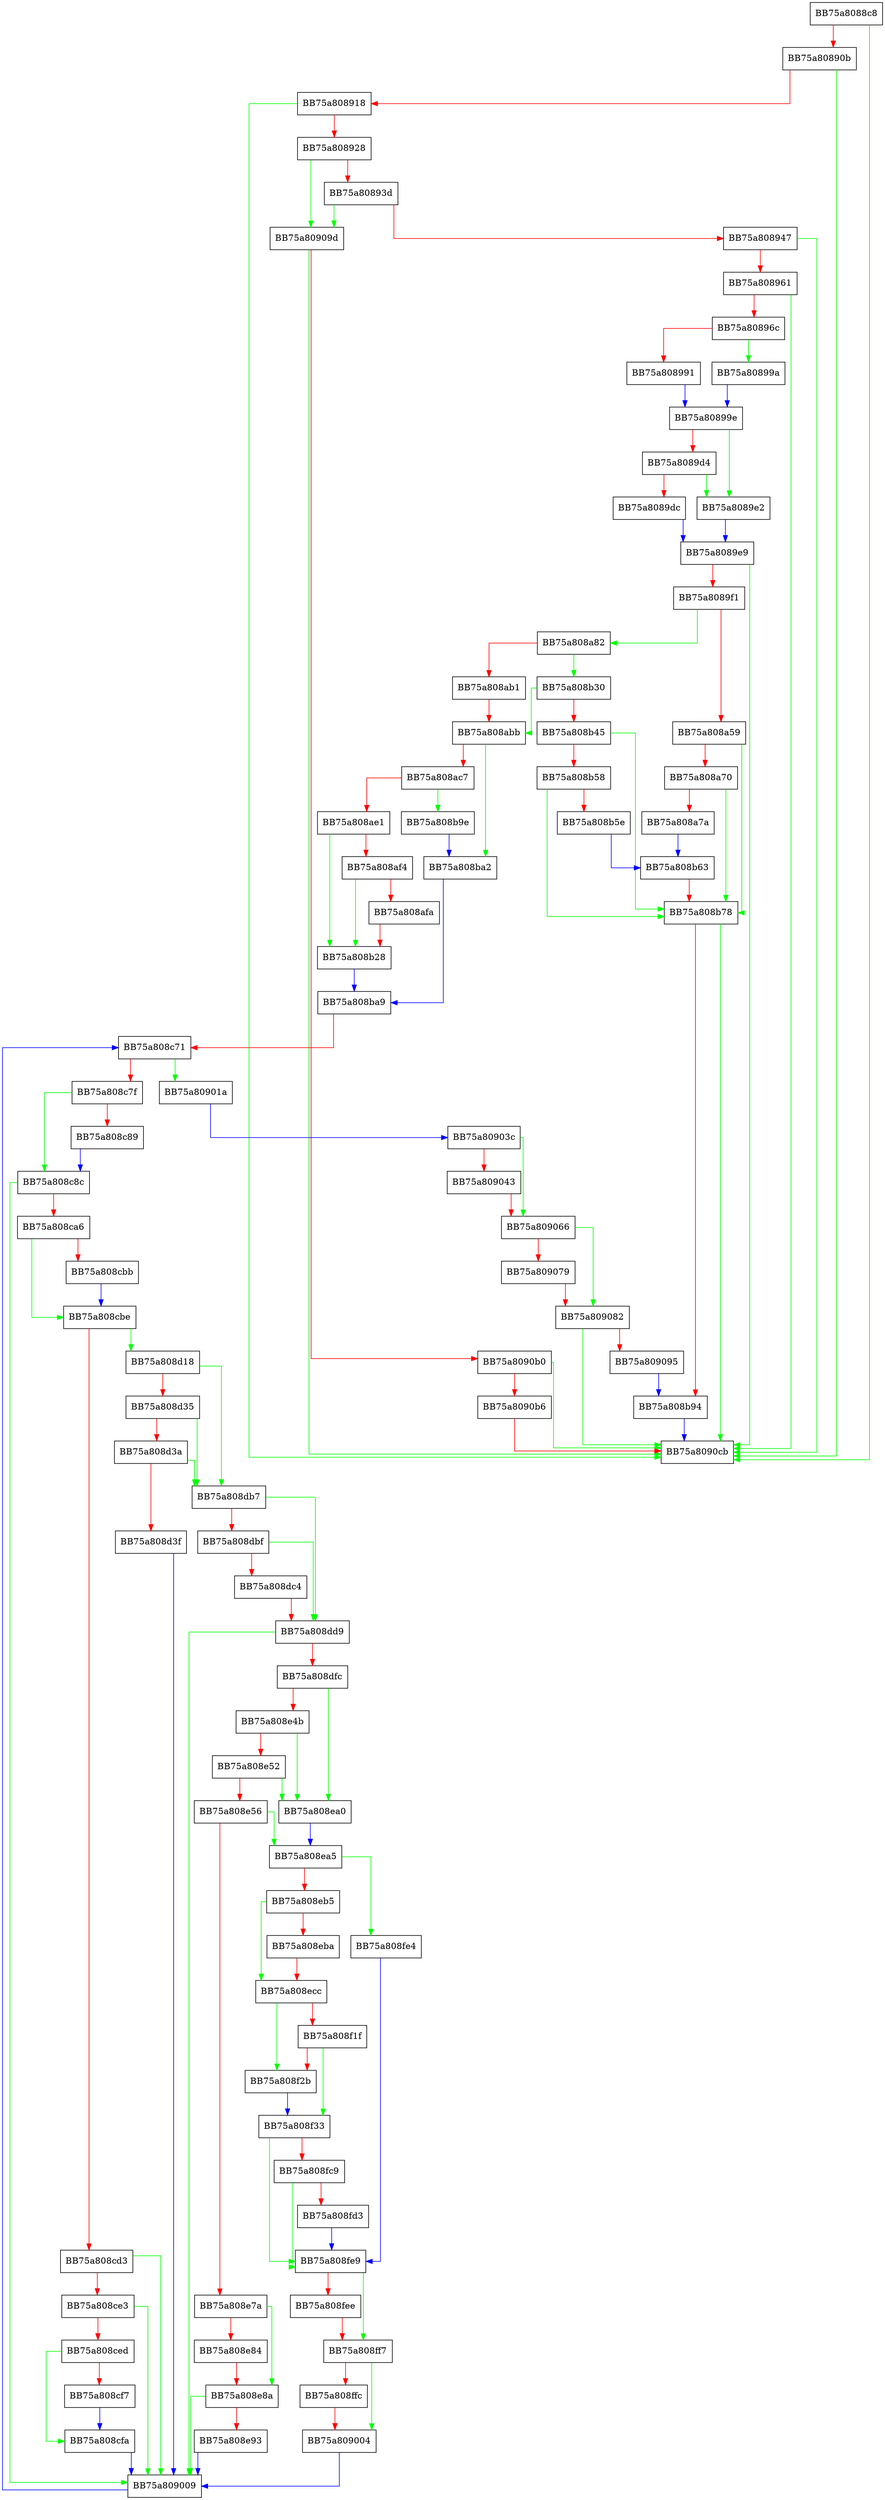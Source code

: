 digraph HipsPostOpenFileProcess {
  node [shape="box"];
  graph [splines=ortho];
  BB75a8088c8 -> BB75a8090cb [color="green"];
  BB75a8088c8 -> BB75a80890b [color="red"];
  BB75a80890b -> BB75a8090cb [color="green"];
  BB75a80890b -> BB75a808918 [color="red"];
  BB75a808918 -> BB75a8090cb [color="green"];
  BB75a808918 -> BB75a808928 [color="red"];
  BB75a808928 -> BB75a80909d [color="green"];
  BB75a808928 -> BB75a80893d [color="red"];
  BB75a80893d -> BB75a80909d [color="green"];
  BB75a80893d -> BB75a808947 [color="red"];
  BB75a808947 -> BB75a8090cb [color="green"];
  BB75a808947 -> BB75a808961 [color="red"];
  BB75a808961 -> BB75a8090cb [color="green"];
  BB75a808961 -> BB75a80896c [color="red"];
  BB75a80896c -> BB75a80899a [color="green"];
  BB75a80896c -> BB75a808991 [color="red"];
  BB75a808991 -> BB75a80899e [color="blue"];
  BB75a80899a -> BB75a80899e [color="blue"];
  BB75a80899e -> BB75a8089e2 [color="green"];
  BB75a80899e -> BB75a8089d4 [color="red"];
  BB75a8089d4 -> BB75a8089e2 [color="green"];
  BB75a8089d4 -> BB75a8089dc [color="red"];
  BB75a8089dc -> BB75a8089e9 [color="blue"];
  BB75a8089e2 -> BB75a8089e9 [color="blue"];
  BB75a8089e9 -> BB75a8090cb [color="green"];
  BB75a8089e9 -> BB75a8089f1 [color="red"];
  BB75a8089f1 -> BB75a808a82 [color="green"];
  BB75a8089f1 -> BB75a808a59 [color="red"];
  BB75a808a59 -> BB75a808b78 [color="green"];
  BB75a808a59 -> BB75a808a70 [color="red"];
  BB75a808a70 -> BB75a808b78 [color="green"];
  BB75a808a70 -> BB75a808a7a [color="red"];
  BB75a808a7a -> BB75a808b63 [color="blue"];
  BB75a808a82 -> BB75a808b30 [color="green"];
  BB75a808a82 -> BB75a808ab1 [color="red"];
  BB75a808ab1 -> BB75a808abb [color="red"];
  BB75a808abb -> BB75a808ba2 [color="green"];
  BB75a808abb -> BB75a808ac7 [color="red"];
  BB75a808ac7 -> BB75a808b9e [color="green"];
  BB75a808ac7 -> BB75a808ae1 [color="red"];
  BB75a808ae1 -> BB75a808b28 [color="green"];
  BB75a808ae1 -> BB75a808af4 [color="red"];
  BB75a808af4 -> BB75a808b28 [color="green"];
  BB75a808af4 -> BB75a808afa [color="red"];
  BB75a808afa -> BB75a808b28 [color="red"];
  BB75a808b28 -> BB75a808ba9 [color="blue"];
  BB75a808b30 -> BB75a808abb [color="green"];
  BB75a808b30 -> BB75a808b45 [color="red"];
  BB75a808b45 -> BB75a808b78 [color="green"];
  BB75a808b45 -> BB75a808b58 [color="red"];
  BB75a808b58 -> BB75a808b78 [color="green"];
  BB75a808b58 -> BB75a808b5e [color="red"];
  BB75a808b5e -> BB75a808b63 [color="blue"];
  BB75a808b63 -> BB75a808b78 [color="red"];
  BB75a808b78 -> BB75a8090cb [color="green"];
  BB75a808b78 -> BB75a808b94 [color="red"];
  BB75a808b94 -> BB75a8090cb [color="blue"];
  BB75a808b9e -> BB75a808ba2 [color="blue"];
  BB75a808ba2 -> BB75a808ba9 [color="blue"];
  BB75a808ba9 -> BB75a808c71 [color="red"];
  BB75a808c71 -> BB75a80901a [color="green"];
  BB75a808c71 -> BB75a808c7f [color="red"];
  BB75a808c7f -> BB75a808c8c [color="green"];
  BB75a808c7f -> BB75a808c89 [color="red"];
  BB75a808c89 -> BB75a808c8c [color="blue"];
  BB75a808c8c -> BB75a809009 [color="green"];
  BB75a808c8c -> BB75a808ca6 [color="red"];
  BB75a808ca6 -> BB75a808cbe [color="green"];
  BB75a808ca6 -> BB75a808cbb [color="red"];
  BB75a808cbb -> BB75a808cbe [color="blue"];
  BB75a808cbe -> BB75a808d18 [color="green"];
  BB75a808cbe -> BB75a808cd3 [color="red"];
  BB75a808cd3 -> BB75a809009 [color="green"];
  BB75a808cd3 -> BB75a808ce3 [color="red"];
  BB75a808ce3 -> BB75a809009 [color="green"];
  BB75a808ce3 -> BB75a808ced [color="red"];
  BB75a808ced -> BB75a808cfa [color="green"];
  BB75a808ced -> BB75a808cf7 [color="red"];
  BB75a808cf7 -> BB75a808cfa [color="blue"];
  BB75a808cfa -> BB75a809009 [color="blue"];
  BB75a808d18 -> BB75a808db7 [color="green"];
  BB75a808d18 -> BB75a808d35 [color="red"];
  BB75a808d35 -> BB75a808db7 [color="green"];
  BB75a808d35 -> BB75a808d3a [color="red"];
  BB75a808d3a -> BB75a808db7 [color="green"];
  BB75a808d3a -> BB75a808d3f [color="red"];
  BB75a808d3f -> BB75a809009 [color="blue"];
  BB75a808db7 -> BB75a808dd9 [color="green"];
  BB75a808db7 -> BB75a808dbf [color="red"];
  BB75a808dbf -> BB75a808dd9 [color="green"];
  BB75a808dbf -> BB75a808dc4 [color="red"];
  BB75a808dc4 -> BB75a808dd9 [color="red"];
  BB75a808dd9 -> BB75a809009 [color="green"];
  BB75a808dd9 -> BB75a808dfc [color="red"];
  BB75a808dfc -> BB75a808ea0 [color="green"];
  BB75a808dfc -> BB75a808e4b [color="red"];
  BB75a808e4b -> BB75a808ea0 [color="green"];
  BB75a808e4b -> BB75a808e52 [color="red"];
  BB75a808e52 -> BB75a808ea0 [color="green"];
  BB75a808e52 -> BB75a808e56 [color="red"];
  BB75a808e56 -> BB75a808ea5 [color="green"];
  BB75a808e56 -> BB75a808e7a [color="red"];
  BB75a808e7a -> BB75a808e8a [color="green"];
  BB75a808e7a -> BB75a808e84 [color="red"];
  BB75a808e84 -> BB75a808e8a [color="red"];
  BB75a808e8a -> BB75a809009 [color="green"];
  BB75a808e8a -> BB75a808e93 [color="red"];
  BB75a808e93 -> BB75a809009 [color="blue"];
  BB75a808ea0 -> BB75a808ea5 [color="blue"];
  BB75a808ea5 -> BB75a808fe4 [color="green"];
  BB75a808ea5 -> BB75a808eb5 [color="red"];
  BB75a808eb5 -> BB75a808ecc [color="green"];
  BB75a808eb5 -> BB75a808eba [color="red"];
  BB75a808eba -> BB75a808ecc [color="red"];
  BB75a808ecc -> BB75a808f2b [color="green"];
  BB75a808ecc -> BB75a808f1f [color="red"];
  BB75a808f1f -> BB75a808f33 [color="green"];
  BB75a808f1f -> BB75a808f2b [color="red"];
  BB75a808f2b -> BB75a808f33 [color="blue"];
  BB75a808f33 -> BB75a808fe9 [color="green"];
  BB75a808f33 -> BB75a808fc9 [color="red"];
  BB75a808fc9 -> BB75a808fe9 [color="green"];
  BB75a808fc9 -> BB75a808fd3 [color="red"];
  BB75a808fd3 -> BB75a808fe9 [color="blue"];
  BB75a808fe4 -> BB75a808fe9 [color="blue"];
  BB75a808fe9 -> BB75a808ff7 [color="green"];
  BB75a808fe9 -> BB75a808fee [color="red"];
  BB75a808fee -> BB75a808ff7 [color="red"];
  BB75a808ff7 -> BB75a809004 [color="green"];
  BB75a808ff7 -> BB75a808ffc [color="red"];
  BB75a808ffc -> BB75a809004 [color="red"];
  BB75a809004 -> BB75a809009 [color="blue"];
  BB75a809009 -> BB75a808c71 [color="blue"];
  BB75a80901a -> BB75a80903c [color="blue"];
  BB75a80903c -> BB75a809066 [color="green"];
  BB75a80903c -> BB75a809043 [color="red"];
  BB75a809043 -> BB75a809066 [color="red"];
  BB75a809066 -> BB75a809082 [color="green"];
  BB75a809066 -> BB75a809079 [color="red"];
  BB75a809079 -> BB75a809082 [color="red"];
  BB75a809082 -> BB75a8090cb [color="green"];
  BB75a809082 -> BB75a809095 [color="red"];
  BB75a809095 -> BB75a808b94 [color="blue"];
  BB75a80909d -> BB75a8090cb [color="green"];
  BB75a80909d -> BB75a8090b0 [color="red"];
  BB75a8090b0 -> BB75a8090cb [color="green"];
  BB75a8090b0 -> BB75a8090b6 [color="red"];
  BB75a8090b6 -> BB75a8090cb [color="red"];
}
